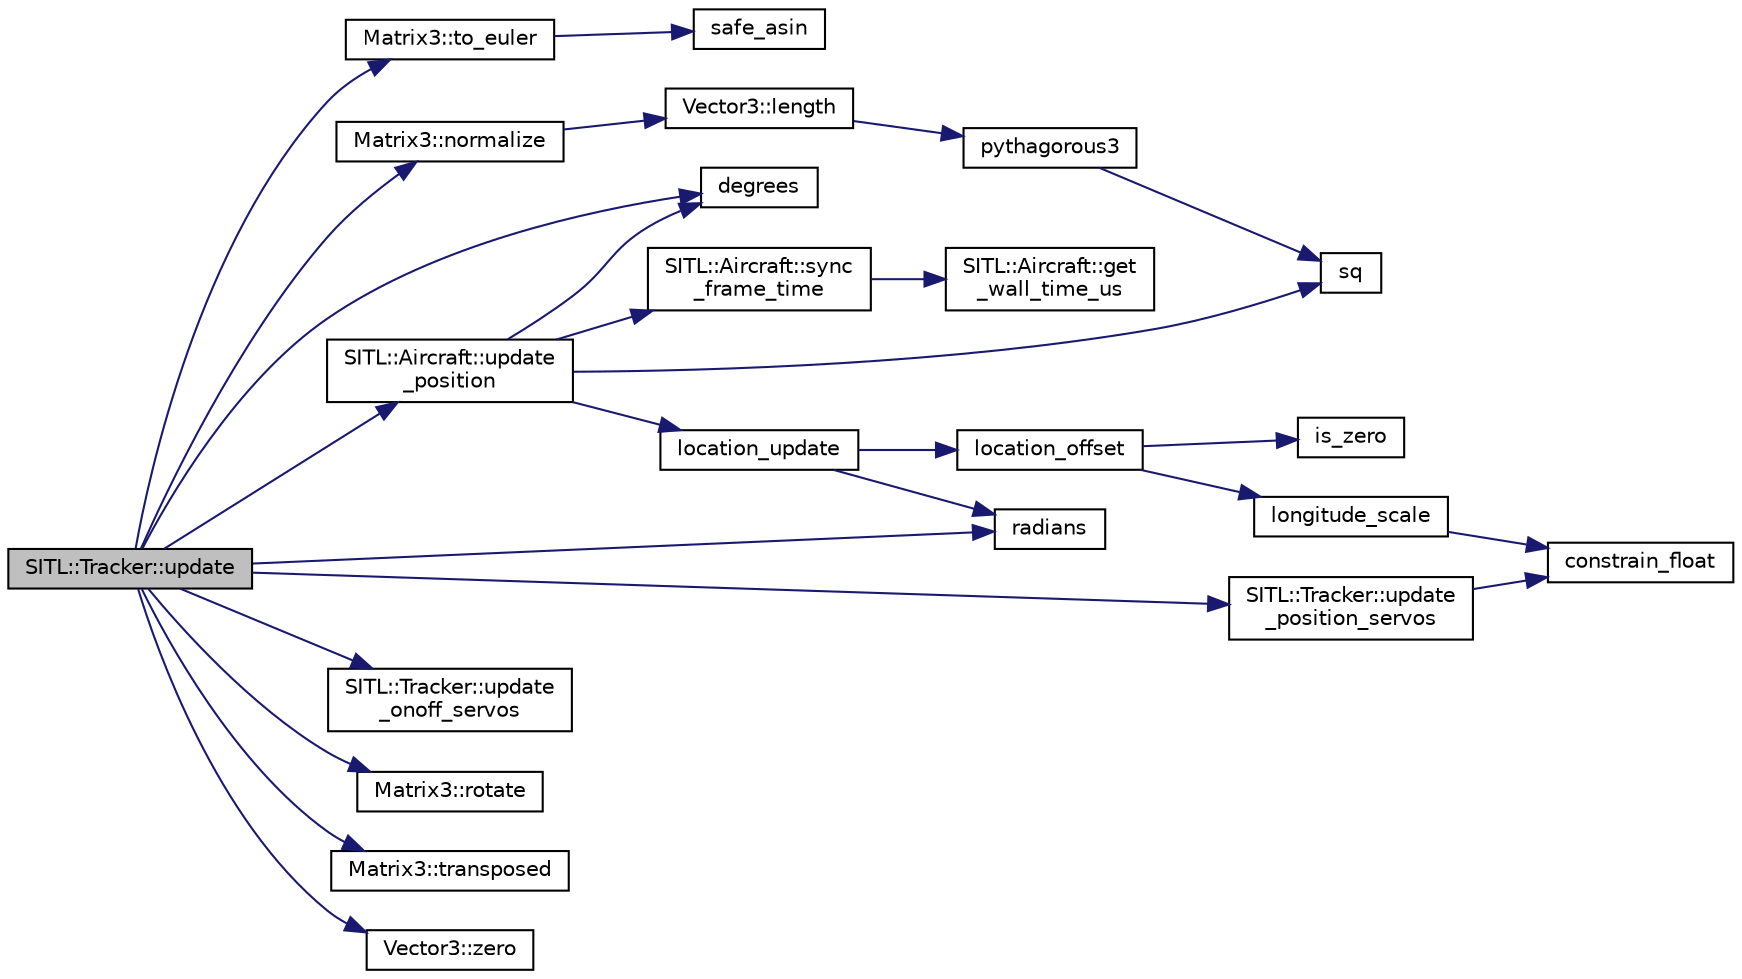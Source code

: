 digraph "SITL::Tracker::update"
{
 // INTERACTIVE_SVG=YES
  edge [fontname="Helvetica",fontsize="10",labelfontname="Helvetica",labelfontsize="10"];
  node [fontname="Helvetica",fontsize="10",shape=record];
  rankdir="LR";
  Node1 [label="SITL::Tracker::update",height=0.2,width=0.4,color="black", fillcolor="grey75", style="filled", fontcolor="black"];
  Node1 -> Node2 [color="midnightblue",fontsize="10",style="solid",fontname="Helvetica"];
  Node2 [label="Matrix3::to_euler",height=0.2,width=0.4,color="black", fillcolor="white", style="filled",URL="$classMatrix3.html#a893c6a712d52e47dbb7ed2d7a548046e"];
  Node2 -> Node3 [color="midnightblue",fontsize="10",style="solid",fontname="Helvetica"];
  Node3 [label="safe_asin",height=0.2,width=0.4,color="black", fillcolor="white", style="filled",URL="$AP__Math_8cpp.html#a2706fd969ad73bc8ef977d964c04f4a3"];
  Node1 -> Node4 [color="midnightblue",fontsize="10",style="solid",fontname="Helvetica"];
  Node4 [label="degrees",height=0.2,width=0.4,color="black", fillcolor="white", style="filled",URL="$AP__Math_8h.html#a420f396aeb3fce0177dead408c1c2da2"];
  Node1 -> Node5 [color="midnightblue",fontsize="10",style="solid",fontname="Helvetica"];
  Node5 [label="SITL::Tracker::update\l_onoff_servos",height=0.2,width=0.4,color="black", fillcolor="white", style="filled",URL="$classSITL_1_1Tracker.html#a7addd2daf23fa4828f6d8e81de62ff6c"];
  Node1 -> Node6 [color="midnightblue",fontsize="10",style="solid",fontname="Helvetica"];
  Node6 [label="SITL::Tracker::update\l_position_servos",height=0.2,width=0.4,color="black", fillcolor="white", style="filled",URL="$classSITL_1_1Tracker.html#a7bbdc46c6deb529d55bbb07773c77e35"];
  Node6 -> Node7 [color="midnightblue",fontsize="10",style="solid",fontname="Helvetica"];
  Node7 [label="constrain_float",height=0.2,width=0.4,color="black", fillcolor="white", style="filled",URL="$AP__Math_8h.html#a27149a7dfbb14319088e8332705c0046"];
  Node1 -> Node8 [color="midnightblue",fontsize="10",style="solid",fontname="Helvetica"];
  Node8 [label="radians",height=0.2,width=0.4,color="black", fillcolor="white", style="filled",URL="$AP__Math_8h.html#a75b14352ec1c95a8276af9a0813cfdc3"];
  Node1 -> Node9 [color="midnightblue",fontsize="10",style="solid",fontname="Helvetica"];
  Node9 [label="Matrix3::rotate",height=0.2,width=0.4,color="black", fillcolor="white", style="filled",URL="$classMatrix3.html#a6f044e8d64f6f10e054af962487399b9"];
  Node1 -> Node10 [color="midnightblue",fontsize="10",style="solid",fontname="Helvetica"];
  Node10 [label="Matrix3::normalize",height=0.2,width=0.4,color="black", fillcolor="white", style="filled",URL="$classMatrix3.html#a79b6de6d1beda5938087dec7fa225702"];
  Node10 -> Node11 [color="midnightblue",fontsize="10",style="solid",fontname="Helvetica"];
  Node11 [label="Vector3::length",height=0.2,width=0.4,color="black", fillcolor="white", style="filled",URL="$classVector3.html#ac1fd5514e368a1e1c2d13f71eda18345"];
  Node11 -> Node12 [color="midnightblue",fontsize="10",style="solid",fontname="Helvetica"];
  Node12 [label="pythagorous3",height=0.2,width=0.4,color="black", fillcolor="white", style="filled",URL="$AP__Math_8h.html#a6b05ff3296c2ed55b1cd74262a7330f6"];
  Node12 -> Node13 [color="midnightblue",fontsize="10",style="solid",fontname="Helvetica"];
  Node13 [label="sq",height=0.2,width=0.4,color="black", fillcolor="white", style="filled",URL="$AP__Math_8h.html#a00f57739f8671cb41eae08a51b7cbf7c"];
  Node1 -> Node14 [color="midnightblue",fontsize="10",style="solid",fontname="Helvetica"];
  Node14 [label="Matrix3::transposed",height=0.2,width=0.4,color="black", fillcolor="white", style="filled",URL="$classMatrix3.html#a18e2df03dec4abdf11fc9fb60ed7c226"];
  Node1 -> Node15 [color="midnightblue",fontsize="10",style="solid",fontname="Helvetica"];
  Node15 [label="Vector3::zero",height=0.2,width=0.4,color="black", fillcolor="white", style="filled",URL="$classVector3.html#adf1769d5ee5df2f8585df2f540fa5efe"];
  Node1 -> Node16 [color="midnightblue",fontsize="10",style="solid",fontname="Helvetica"];
  Node16 [label="SITL::Aircraft::update\l_position",height=0.2,width=0.4,color="black", fillcolor="white", style="filled",URL="$classSITL_1_1Aircraft.html#a4a72b2c0617cf55b24b062daaae685b9"];
  Node16 -> Node4 [color="midnightblue",fontsize="10",style="solid",fontname="Helvetica"];
  Node16 -> Node13 [color="midnightblue",fontsize="10",style="solid",fontname="Helvetica"];
  Node16 -> Node17 [color="midnightblue",fontsize="10",style="solid",fontname="Helvetica"];
  Node17 [label="location_update",height=0.2,width=0.4,color="black", fillcolor="white", style="filled",URL="$AP__Math_8h.html#ab0e06d28afb9d14043e1938af277396c"];
  Node17 -> Node8 [color="midnightblue",fontsize="10",style="solid",fontname="Helvetica"];
  Node17 -> Node18 [color="midnightblue",fontsize="10",style="solid",fontname="Helvetica"];
  Node18 [label="location_offset",height=0.2,width=0.4,color="black", fillcolor="white", style="filled",URL="$location_8cpp.html#a717b438a67f0b41665feec9009ba1bd4"];
  Node18 -> Node19 [color="midnightblue",fontsize="10",style="solid",fontname="Helvetica"];
  Node19 [label="is_zero",height=0.2,width=0.4,color="black", fillcolor="white", style="filled",URL="$AP__Math_8h.html#a108b79eeb35c5d58f324458ec9e1e9f2"];
  Node18 -> Node20 [color="midnightblue",fontsize="10",style="solid",fontname="Helvetica"];
  Node20 [label="longitude_scale",height=0.2,width=0.4,color="black", fillcolor="white", style="filled",URL="$location_8cpp.html#ad2368c582f3e0c135e2a74772f4db61a"];
  Node20 -> Node7 [color="midnightblue",fontsize="10",style="solid",fontname="Helvetica"];
  Node16 -> Node21 [color="midnightblue",fontsize="10",style="solid",fontname="Helvetica"];
  Node21 [label="SITL::Aircraft::sync\l_frame_time",height=0.2,width=0.4,color="black", fillcolor="white", style="filled",URL="$classSITL_1_1Aircraft.html#a62156d8d68f444998c58c6270512fbd6"];
  Node21 -> Node22 [color="midnightblue",fontsize="10",style="solid",fontname="Helvetica"];
  Node22 [label="SITL::Aircraft::get\l_wall_time_us",height=0.2,width=0.4,color="black", fillcolor="white", style="filled",URL="$classSITL_1_1Aircraft.html#a7a3bcc97f481dd5427fc740eef5a2c4e"];
}
